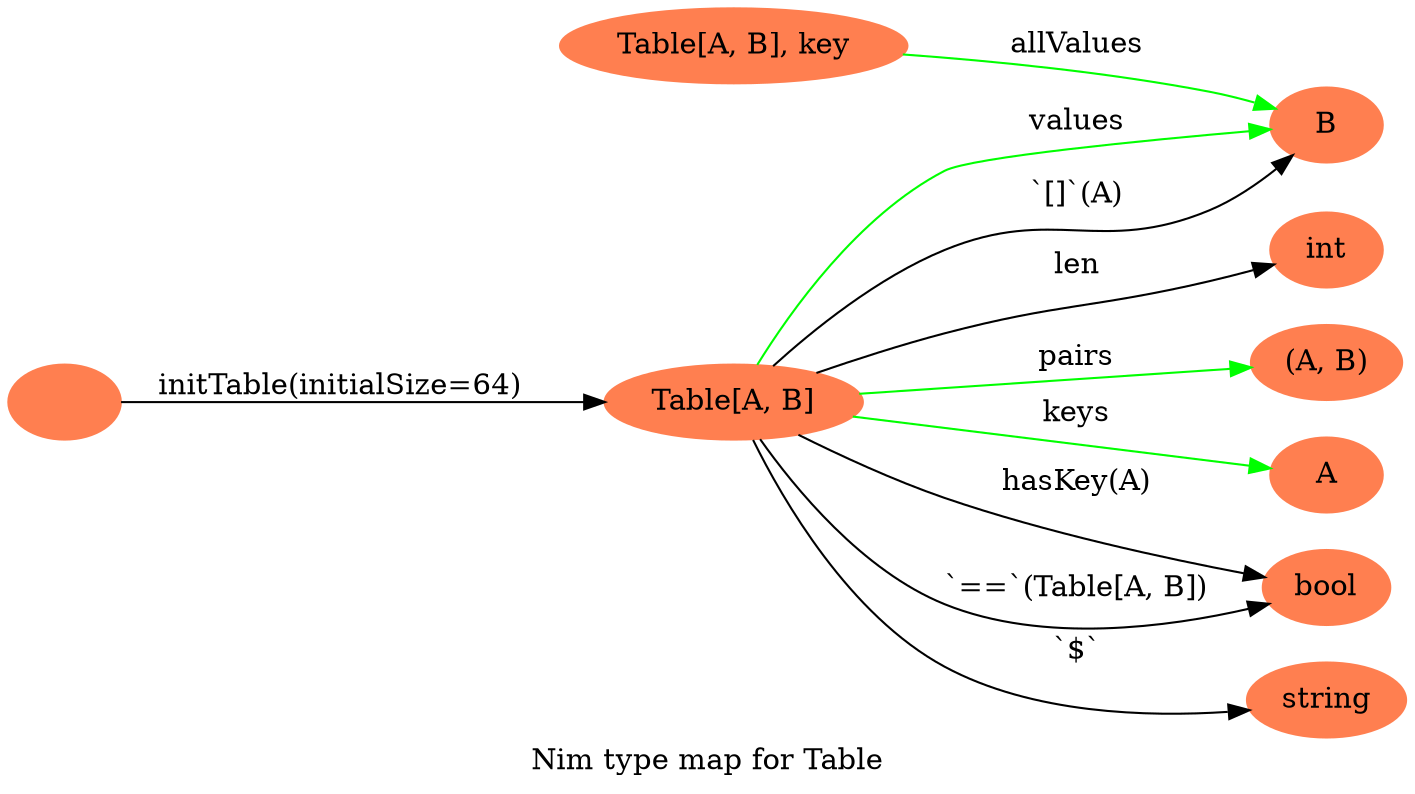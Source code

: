 digraph {
graph [
label = "Nim type map for Table";
rankdir=LR;
];
node[color=coral, style=filled, label="Table[A, B]" ] N0;
node[color=coral, style=filled, label="int" ] N1;
N0 -> N1 [color="", label="len" ];
node[color=coral, style=filled, label="(A, B)" ] N2;
N0 -> N2 [color="green", label="pairs" ];
node[color=coral, style=filled, label="A" ] N3;
N0 -> N3 [color="green", label="keys" ];
node[color=coral, style=filled, label="B" ] N4;
N0 -> N4 [color="green", label="values" ];
N0 -> N4 [color="", label="`[]`(A)" ];
node[color=coral, style=filled, label="Table[A, B], key" ] N5;
N5 -> N4 [color="green", label="allValues" ];
node[color=coral, style=filled, label="bool" ] N6;
N0 -> N6 [color="", label="hasKey(A)" ];
node[color=coral, style=filled, label="" ] N7;
N7 -> N0 [color="", label="initTable(initialSize=64)" ];
node[color=coral, style=filled, label="string" ] N8;
N0 -> N8 [color="", label="`$`" ];
N0 -> N6 [color="", label="`==`(Table[A, B])" ];
}
